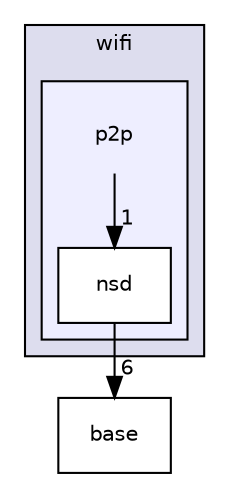 digraph G {
  compound=true
  node [ fontsize="10", fontname="Helvetica"];
  edge [ labelfontsize="10", labelfontname="Helvetica"];
  subgraph clusterdir_bee4927a671088895099081ac8c7e433 {
    graph [ bgcolor="#ddddee", pencolor="black", label="wifi" fontname="Helvetica", fontsize="10", URL="dir_bee4927a671088895099081ac8c7e433.html"]
  subgraph clusterdir_cef7173e9fb5920d0afe471d00503ef4 {
    graph [ bgcolor="#eeeeff", pencolor="black", label="" URL="dir_cef7173e9fb5920d0afe471d00503ef4.html"];
    dir_cef7173e9fb5920d0afe471d00503ef4 [shape=plaintext label="p2p"];
    dir_edce7c34eaf506bf2b04918bdfffe58d [shape=box label="nsd" color="black" fillcolor="white" style="filled" URL="dir_edce7c34eaf506bf2b04918bdfffe58d.html"];
  }
  }
  dir_96bebcbd622f6ba3e4502d519ed457a0 [shape=box label="base" URL="dir_96bebcbd622f6ba3e4502d519ed457a0.html"];
  dir_edce7c34eaf506bf2b04918bdfffe58d->dir_96bebcbd622f6ba3e4502d519ed457a0 [headlabel="6", labeldistance=1.5 headhref="dir_000014_000005.html"];
  dir_cef7173e9fb5920d0afe471d00503ef4->dir_edce7c34eaf506bf2b04918bdfffe58d [headlabel="1", labeldistance=1.5 headhref="dir_000013_000014.html"];
}
